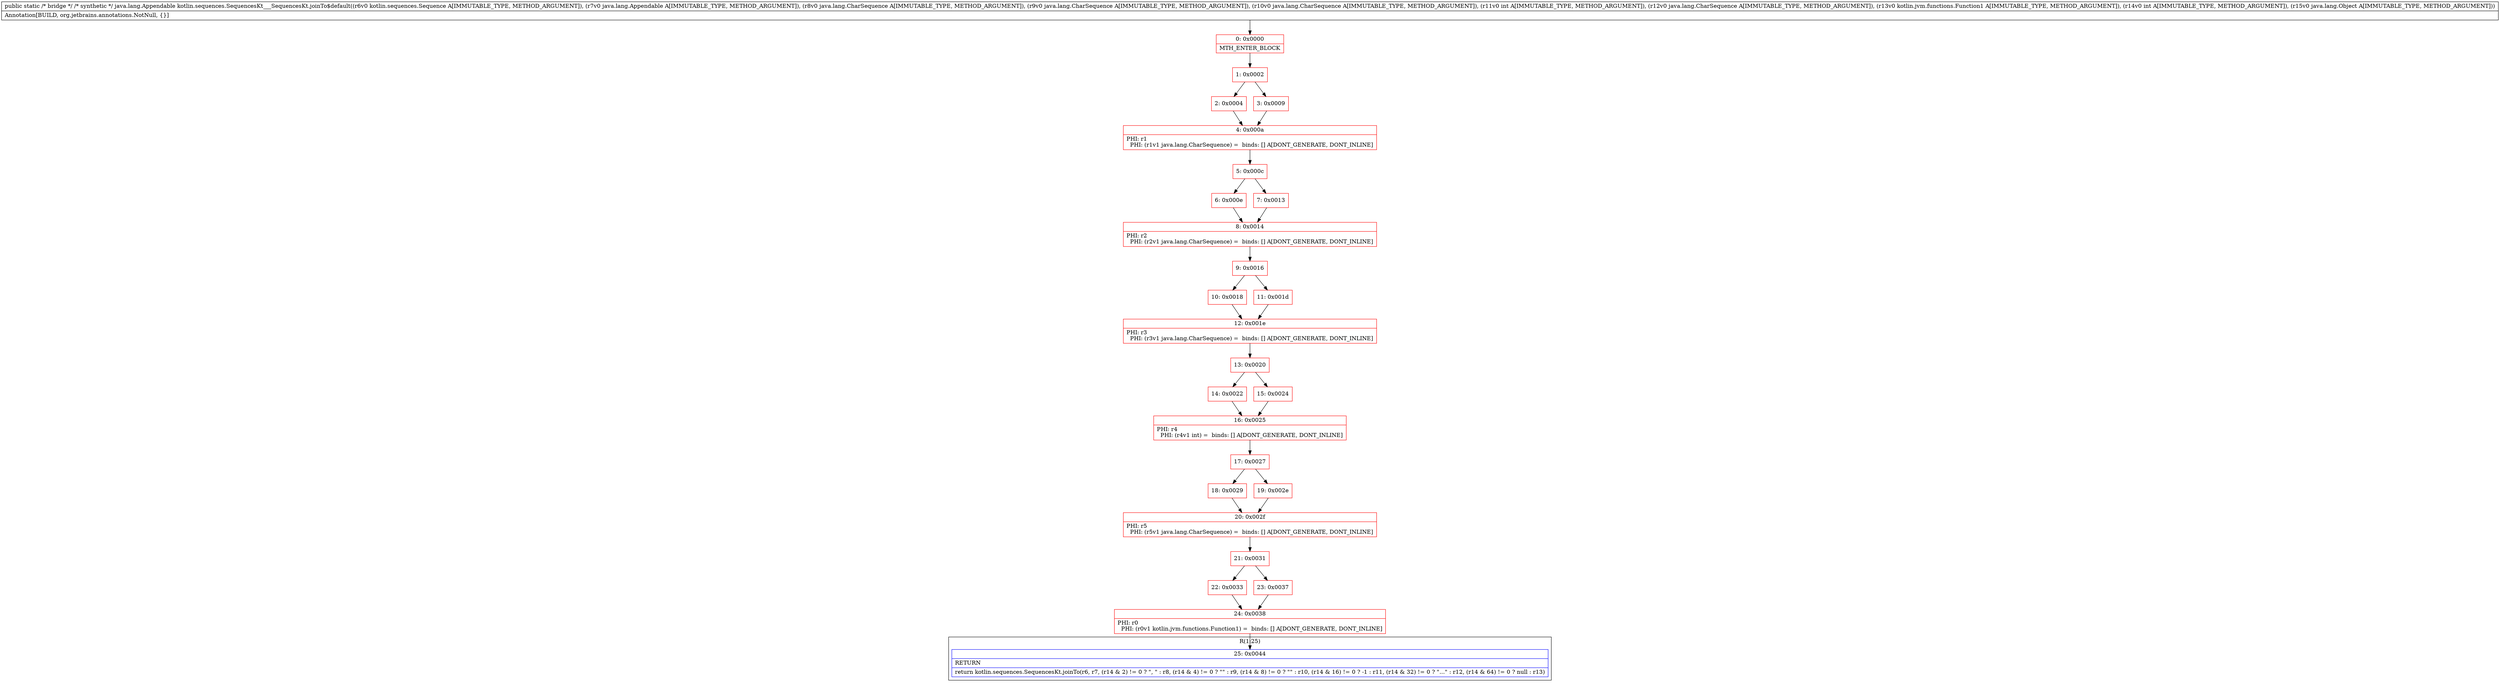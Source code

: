 digraph "CFG forkotlin.sequences.SequencesKt___SequencesKt.joinTo$default(Lkotlin\/sequences\/Sequence;Ljava\/lang\/Appendable;Ljava\/lang\/CharSequence;Ljava\/lang\/CharSequence;Ljava\/lang\/CharSequence;ILjava\/lang\/CharSequence;Lkotlin\/jvm\/functions\/Function1;ILjava\/lang\/Object;)Ljava\/lang\/Appendable;" {
subgraph cluster_Region_1365909095 {
label = "R(1:25)";
node [shape=record,color=blue];
Node_25 [shape=record,label="{25\:\ 0x0044|RETURN\l|return kotlin.sequences.SequencesKt.joinTo(r6, r7, (r14 & 2) != 0 ? \", \" : r8, (r14 & 4) != 0 ? \"\" : r9, (r14 & 8) != 0 ? \"\" : r10, (r14 & 16) != 0 ? \-1 : r11, (r14 & 32) != 0 ? \"...\" : r12, (r14 & 64) != 0 ? null : r13)\l}"];
}
Node_0 [shape=record,color=red,label="{0\:\ 0x0000|MTH_ENTER_BLOCK\l}"];
Node_1 [shape=record,color=red,label="{1\:\ 0x0002}"];
Node_2 [shape=record,color=red,label="{2\:\ 0x0004}"];
Node_3 [shape=record,color=red,label="{3\:\ 0x0009}"];
Node_4 [shape=record,color=red,label="{4\:\ 0x000a|PHI: r1 \l  PHI: (r1v1 java.lang.CharSequence) =  binds: [] A[DONT_GENERATE, DONT_INLINE]\l}"];
Node_5 [shape=record,color=red,label="{5\:\ 0x000c}"];
Node_6 [shape=record,color=red,label="{6\:\ 0x000e}"];
Node_7 [shape=record,color=red,label="{7\:\ 0x0013}"];
Node_8 [shape=record,color=red,label="{8\:\ 0x0014|PHI: r2 \l  PHI: (r2v1 java.lang.CharSequence) =  binds: [] A[DONT_GENERATE, DONT_INLINE]\l}"];
Node_9 [shape=record,color=red,label="{9\:\ 0x0016}"];
Node_10 [shape=record,color=red,label="{10\:\ 0x0018}"];
Node_11 [shape=record,color=red,label="{11\:\ 0x001d}"];
Node_12 [shape=record,color=red,label="{12\:\ 0x001e|PHI: r3 \l  PHI: (r3v1 java.lang.CharSequence) =  binds: [] A[DONT_GENERATE, DONT_INLINE]\l}"];
Node_13 [shape=record,color=red,label="{13\:\ 0x0020}"];
Node_14 [shape=record,color=red,label="{14\:\ 0x0022}"];
Node_15 [shape=record,color=red,label="{15\:\ 0x0024}"];
Node_16 [shape=record,color=red,label="{16\:\ 0x0025|PHI: r4 \l  PHI: (r4v1 int) =  binds: [] A[DONT_GENERATE, DONT_INLINE]\l}"];
Node_17 [shape=record,color=red,label="{17\:\ 0x0027}"];
Node_18 [shape=record,color=red,label="{18\:\ 0x0029}"];
Node_19 [shape=record,color=red,label="{19\:\ 0x002e}"];
Node_20 [shape=record,color=red,label="{20\:\ 0x002f|PHI: r5 \l  PHI: (r5v1 java.lang.CharSequence) =  binds: [] A[DONT_GENERATE, DONT_INLINE]\l}"];
Node_21 [shape=record,color=red,label="{21\:\ 0x0031}"];
Node_22 [shape=record,color=red,label="{22\:\ 0x0033}"];
Node_23 [shape=record,color=red,label="{23\:\ 0x0037}"];
Node_24 [shape=record,color=red,label="{24\:\ 0x0038|PHI: r0 \l  PHI: (r0v1 kotlin.jvm.functions.Function1) =  binds: [] A[DONT_GENERATE, DONT_INLINE]\l}"];
MethodNode[shape=record,label="{public static \/* bridge *\/ \/* synthetic *\/ java.lang.Appendable kotlin.sequences.SequencesKt___SequencesKt.joinTo$default((r6v0 kotlin.sequences.Sequence A[IMMUTABLE_TYPE, METHOD_ARGUMENT]), (r7v0 java.lang.Appendable A[IMMUTABLE_TYPE, METHOD_ARGUMENT]), (r8v0 java.lang.CharSequence A[IMMUTABLE_TYPE, METHOD_ARGUMENT]), (r9v0 java.lang.CharSequence A[IMMUTABLE_TYPE, METHOD_ARGUMENT]), (r10v0 java.lang.CharSequence A[IMMUTABLE_TYPE, METHOD_ARGUMENT]), (r11v0 int A[IMMUTABLE_TYPE, METHOD_ARGUMENT]), (r12v0 java.lang.CharSequence A[IMMUTABLE_TYPE, METHOD_ARGUMENT]), (r13v0 kotlin.jvm.functions.Function1 A[IMMUTABLE_TYPE, METHOD_ARGUMENT]), (r14v0 int A[IMMUTABLE_TYPE, METHOD_ARGUMENT]), (r15v0 java.lang.Object A[IMMUTABLE_TYPE, METHOD_ARGUMENT]))  | Annotation[BUILD, org.jetbrains.annotations.NotNull, \{\}]\l}"];
MethodNode -> Node_0;
Node_0 -> Node_1;
Node_1 -> Node_2;
Node_1 -> Node_3;
Node_2 -> Node_4;
Node_3 -> Node_4;
Node_4 -> Node_5;
Node_5 -> Node_6;
Node_5 -> Node_7;
Node_6 -> Node_8;
Node_7 -> Node_8;
Node_8 -> Node_9;
Node_9 -> Node_10;
Node_9 -> Node_11;
Node_10 -> Node_12;
Node_11 -> Node_12;
Node_12 -> Node_13;
Node_13 -> Node_14;
Node_13 -> Node_15;
Node_14 -> Node_16;
Node_15 -> Node_16;
Node_16 -> Node_17;
Node_17 -> Node_18;
Node_17 -> Node_19;
Node_18 -> Node_20;
Node_19 -> Node_20;
Node_20 -> Node_21;
Node_21 -> Node_22;
Node_21 -> Node_23;
Node_22 -> Node_24;
Node_23 -> Node_24;
Node_24 -> Node_25;
}

